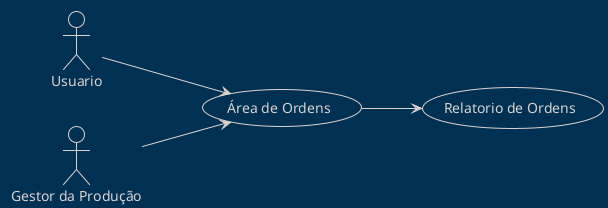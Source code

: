 @startuml

    !theme blueprint

    left to right direction

    :Usuario: as U1
    :Gestor da Produção: as G1

    (Área de Ordens) as AO1
    (Relatorio de Ordens) as RO1

    U1 --> AO1
    G1 --> AO1
    AO1 --> RO1

@enduml